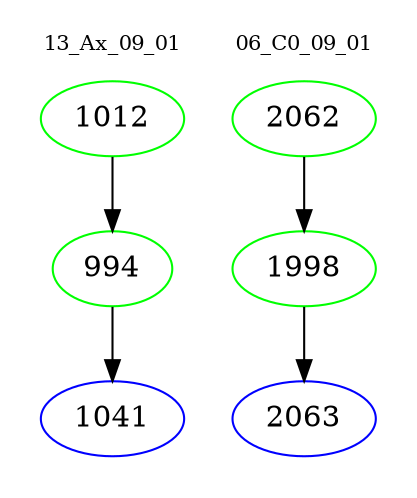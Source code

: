 digraph{
subgraph cluster_0 {
color = white
label = "13_Ax_09_01";
fontsize=10;
T0_1012 [label="1012", color="green"]
T0_1012 -> T0_994 [color="black"]
T0_994 [label="994", color="green"]
T0_994 -> T0_1041 [color="black"]
T0_1041 [label="1041", color="blue"]
}
subgraph cluster_1 {
color = white
label = "06_C0_09_01";
fontsize=10;
T1_2062 [label="2062", color="green"]
T1_2062 -> T1_1998 [color="black"]
T1_1998 [label="1998", color="green"]
T1_1998 -> T1_2063 [color="black"]
T1_2063 [label="2063", color="blue"]
}
}
